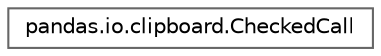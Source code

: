 digraph "Graphical Class Hierarchy"
{
 // LATEX_PDF_SIZE
  bgcolor="transparent";
  edge [fontname=Helvetica,fontsize=10,labelfontname=Helvetica,labelfontsize=10];
  node [fontname=Helvetica,fontsize=10,shape=box,height=0.2,width=0.4];
  rankdir="LR";
  Node0 [id="Node000000",label="pandas.io.clipboard.CheckedCall",height=0.2,width=0.4,color="grey40", fillcolor="white", style="filled",URL="$d3/d9b/classpandas_1_1io_1_1clipboard_1_1CheckedCall.html",tooltip=" "];
}
